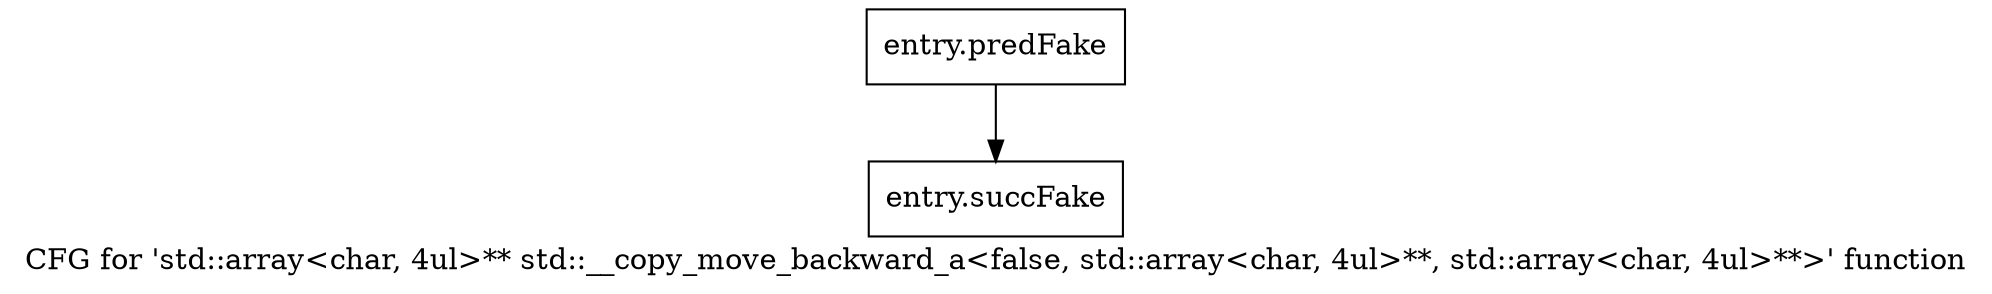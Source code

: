 digraph "CFG for 'std::array\<char, 4ul\>** std::__copy_move_backward_a\<false, std::array\<char, 4ul\>**, std::array\<char, 4ul\>**\>' function" {
	label="CFG for 'std::array\<char, 4ul\>** std::__copy_move_backward_a\<false, std::array\<char, 4ul\>**, std::array\<char, 4ul\>**\>' function";

	Node0x43456f0 [shape=record,filename="",linenumber="",label="{entry.predFake}"];
	Node0x43456f0 -> Node0x44135c0[ callList="" memoryops="" filename="/tools/Xilinx/Vitis_HLS/2022.1/tps/lnx64/gcc-8.3.0/lib/gcc/x86_64-pc-linux-gnu/8.3.0/../../../../include/c++/8.3.0/bits/stl_algobase.h" execusionnum="0"];
	Node0x44135c0 [shape=record,filename="/tools/Xilinx/Vitis_HLS/2022.1/tps/lnx64/gcc-8.3.0/lib/gcc/x86_64-pc-linux-gnu/8.3.0/../../../../include/c++/8.3.0/bits/stl_algobase.h",linenumber="587",label="{entry.succFake}"];
}
